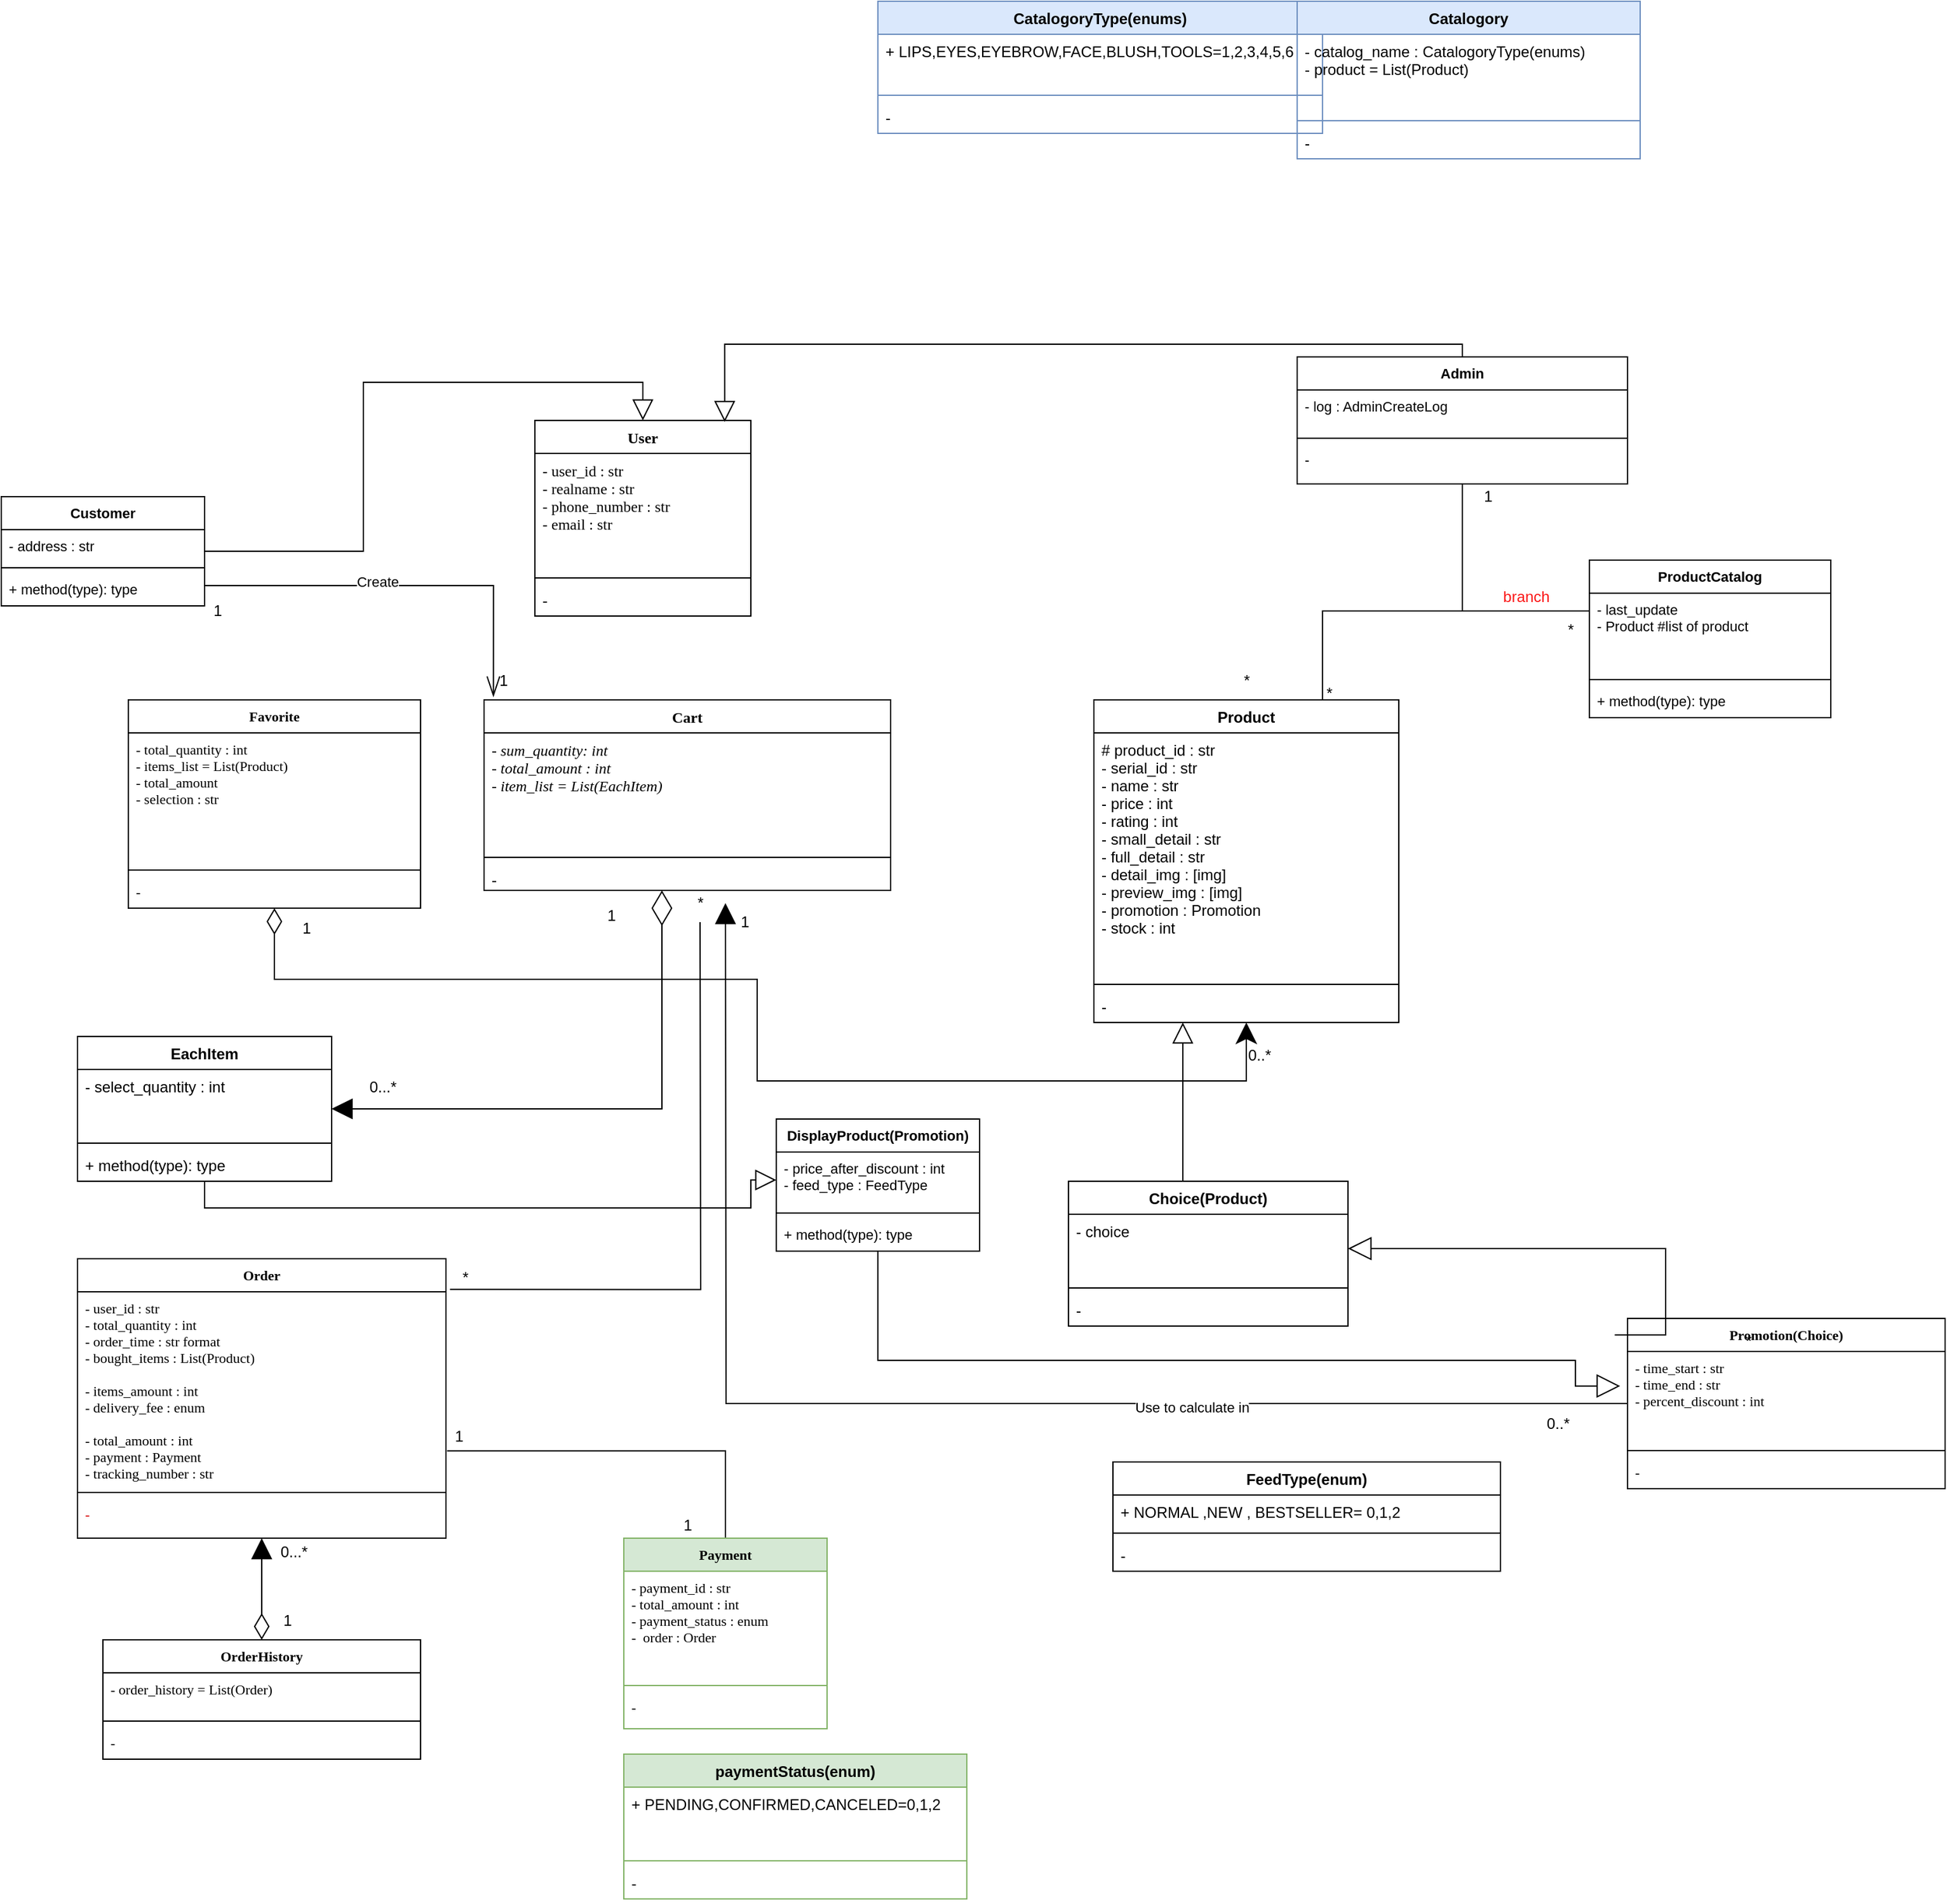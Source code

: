 <mxfile version="21.0.6" type="device"><diagram name="Page-1" id="n5ZgurH_n4MH8ZhJvJ57"><mxGraphModel dx="2734" dy="1802" grid="1" gridSize="10" guides="1" tooltips="1" connect="1" arrows="1" fold="1" page="1" pageScale="1" pageWidth="827" pageHeight="1169" math="0" shadow="0"><root><mxCell id="0"/><mxCell id="1" parent="0"/><mxCell id="ofqBQctVMWvRDnhKdOPK-77" style="edgeStyle=orthogonalEdgeStyle;rounded=0;sketch=0;jumpSize=7;orthogonalLoop=1;jettySize=auto;html=1;strokeWidth=1;fontSize=11;startArrow=diamondThin;startFill=0;endArrow=classic;endFill=1;startSize=18;endSize=14;" parent="1" source="nESSDT5k0V7fyRcUZwcq-10" target="9LvrDFJ3hs18pUXBCNCo-1" edge="1"><mxGeometry relative="1" as="geometry"><Array as="points"><mxPoint x="-625" y="220"/><mxPoint x="-245" y="220"/><mxPoint x="-245" y="300"/><mxPoint x="140" y="300"/></Array></mxGeometry></mxCell><mxCell id="ofqBQctVMWvRDnhKdOPK-79" style="edgeStyle=orthogonalEdgeStyle;rounded=0;sketch=0;jumpSize=7;orthogonalLoop=1;jettySize=auto;html=1;strokeWidth=1;fontSize=11;startArrow=none;startFill=0;endArrow=block;endFill=0;startSize=18;endSize=14;" parent="1" source="WOBlNUxYIEWbzVN5HYyU-12" target="9LvrDFJ3hs18pUXBCNCo-1" edge="1"><mxGeometry relative="1" as="geometry"><Array as="points"><mxPoint x="90" y="370"/><mxPoint x="90" y="370"/></Array></mxGeometry></mxCell><mxCell id="9LvrDFJ3hs18pUXBCNCo-1" value="Product" style="swimlane;fontStyle=1;align=center;verticalAlign=top;childLayout=stackLayout;horizontal=1;startSize=26;horizontalStack=0;resizeParent=1;resizeParentMax=0;resizeLast=0;collapsible=1;marginBottom=0;" parent="1" vertex="1"><mxGeometry x="20" width="240" height="254" as="geometry"><mxRectangle x="120" y="60" width="50" height="40" as="alternateBounds"/></mxGeometry></mxCell><mxCell id="9LvrDFJ3hs18pUXBCNCo-2" value="# product_id : str&#10;- serial_id : str &#10;- name : str&#10;- price : int&#10;- rating : int&#10;- small_detail : str&#10;- full_detail : str&#10;- detail_img : [img]&#10;- preview_img : [img]&#10;- promotion : Promotion&#10;- stock : int" style="text;strokeColor=none;fillColor=none;align=left;verticalAlign=top;spacingLeft=4;spacingRight=4;overflow=hidden;rotatable=0;points=[[0,0.5],[1,0.5]];portConstraint=eastwest;" parent="9LvrDFJ3hs18pUXBCNCo-1" vertex="1"><mxGeometry y="26" width="240" height="194" as="geometry"/></mxCell><mxCell id="9LvrDFJ3hs18pUXBCNCo-3" value="" style="line;strokeWidth=1;fillColor=none;align=left;verticalAlign=middle;spacingTop=-1;spacingLeft=3;spacingRight=3;rotatable=0;labelPosition=right;points=[];portConstraint=eastwest;strokeColor=inherit;" parent="9LvrDFJ3hs18pUXBCNCo-1" vertex="1"><mxGeometry y="220" width="240" height="8" as="geometry"/></mxCell><mxCell id="9LvrDFJ3hs18pUXBCNCo-4" value="-" style="text;strokeColor=none;fillColor=none;align=left;verticalAlign=top;spacingLeft=4;spacingRight=4;overflow=hidden;rotatable=0;points=[[0,0.5],[1,0.5]];portConstraint=eastwest;" parent="9LvrDFJ3hs18pUXBCNCo-1" vertex="1"><mxGeometry y="228" width="240" height="26" as="geometry"/></mxCell><mxCell id="9LvrDFJ3hs18pUXBCNCo-8" value="User" style="swimlane;fontStyle=1;align=center;verticalAlign=top;childLayout=stackLayout;horizontal=1;startSize=26;horizontalStack=0;resizeParent=1;resizeParentMax=0;resizeLast=0;collapsible=1;marginBottom=0;fontFamily=Verdana;" parent="1" vertex="1"><mxGeometry x="-420" y="-220" width="170" height="154" as="geometry"/></mxCell><mxCell id="9LvrDFJ3hs18pUXBCNCo-9" value="- user_id : str&#10;- realname : str&#10;- phone_number : str&#10;- email : str" style="text;strokeColor=none;fillColor=none;align=left;verticalAlign=top;spacingLeft=4;spacingRight=4;overflow=hidden;rotatable=0;points=[[0,0.5],[1,0.5]];portConstraint=eastwest;fontFamily=Verdana;" parent="9LvrDFJ3hs18pUXBCNCo-8" vertex="1"><mxGeometry y="26" width="170" height="94" as="geometry"/></mxCell><mxCell id="9LvrDFJ3hs18pUXBCNCo-10" value="" style="line;strokeWidth=1;fillColor=none;align=left;verticalAlign=middle;spacingTop=-1;spacingLeft=3;spacingRight=3;rotatable=0;labelPosition=right;points=[];portConstraint=eastwest;strokeColor=inherit;fontFamily=Verdana;" parent="9LvrDFJ3hs18pUXBCNCo-8" vertex="1"><mxGeometry y="120" width="170" height="8" as="geometry"/></mxCell><mxCell id="9LvrDFJ3hs18pUXBCNCo-11" value="-" style="text;strokeColor=none;fillColor=none;align=left;verticalAlign=top;spacingLeft=4;spacingRight=4;overflow=hidden;rotatable=0;points=[[0,0.5],[1,0.5]];portConstraint=eastwest;fontFamily=Verdana;" parent="9LvrDFJ3hs18pUXBCNCo-8" vertex="1"><mxGeometry y="128" width="170" height="26" as="geometry"/></mxCell><mxCell id="9LvrDFJ3hs18pUXBCNCo-12" style="edgeStyle=orthogonalEdgeStyle;rounded=0;orthogonalLoop=1;jettySize=auto;html=1;exitX=1;exitY=0.5;exitDx=0;exitDy=0;fontFamily=Verdana;" parent="9LvrDFJ3hs18pUXBCNCo-8" source="9LvrDFJ3hs18pUXBCNCo-9" target="9LvrDFJ3hs18pUXBCNCo-9" edge="1"><mxGeometry relative="1" as="geometry"/></mxCell><mxCell id="ofqBQctVMWvRDnhKdOPK-25" style="edgeStyle=orthogonalEdgeStyle;rounded=0;sketch=0;orthogonalLoop=1;jettySize=auto;html=1;strokeWidth=1;startArrow=diamondThin;startFill=0;endArrow=block;endFill=1;endSize=14;jumpSize=7;startSize=25;" parent="1" source="9LvrDFJ3hs18pUXBCNCo-17" target="ofqBQctVMWvRDnhKdOPK-4" edge="1"><mxGeometry relative="1" as="geometry"><Array as="points"><mxPoint x="-320" y="180"/><mxPoint x="-320" y="180"/></Array></mxGeometry></mxCell><mxCell id="ofqBQctVMWvRDnhKdOPK-80" style="edgeStyle=orthogonalEdgeStyle;rounded=0;sketch=0;jumpSize=7;orthogonalLoop=1;jettySize=auto;html=1;entryX=1.011;entryY=-0.012;entryDx=0;entryDy=0;entryPerimeter=0;strokeWidth=1;fontSize=11;startArrow=none;startFill=0;endArrow=none;endFill=0;startSize=18;endSize=14;" parent="1" target="9LvrDFJ3hs18pUXBCNCo-24" edge="1"><mxGeometry relative="1" as="geometry"><mxPoint x="-289.973" y="175" as="sourcePoint"/></mxGeometry></mxCell><mxCell id="9LvrDFJ3hs18pUXBCNCo-17" value="Cart" style="swimlane;fontStyle=1;align=center;verticalAlign=top;childLayout=stackLayout;horizontal=1;startSize=26;horizontalStack=0;resizeParent=1;resizeParentMax=0;resizeLast=0;collapsible=1;marginBottom=0;fontFamily=Verdana;" parent="1" vertex="1"><mxGeometry x="-460" width="320" height="150" as="geometry"/></mxCell><mxCell id="9LvrDFJ3hs18pUXBCNCo-18" value="- sum_quantity: int&#10;- total_amount : int&#10;- item_list = List(EachItem)" style="text;align=left;verticalAlign=top;spacingLeft=4;spacingRight=4;overflow=hidden;rotatable=0;points=[[0,0.5],[1,0.5]];portConstraint=eastwest;fontFamily=Verdana;fontStyle=2" parent="9LvrDFJ3hs18pUXBCNCo-17" vertex="1"><mxGeometry y="26" width="320" height="94" as="geometry"/></mxCell><mxCell id="9LvrDFJ3hs18pUXBCNCo-19" value="" style="line;strokeWidth=1;fillColor=none;align=left;verticalAlign=middle;spacingTop=-1;spacingLeft=3;spacingRight=3;rotatable=0;labelPosition=right;points=[];portConstraint=eastwest;strokeColor=inherit;fontFamily=Verdana;" parent="9LvrDFJ3hs18pUXBCNCo-17" vertex="1"><mxGeometry y="120" width="320" height="8" as="geometry"/></mxCell><mxCell id="9LvrDFJ3hs18pUXBCNCo-20" value="-" style="text;strokeColor=none;fillColor=none;align=left;verticalAlign=top;spacingLeft=4;spacingRight=4;overflow=hidden;rotatable=0;points=[[0,0.5],[1,0.5]];portConstraint=eastwest;fontFamily=Verdana;" parent="9LvrDFJ3hs18pUXBCNCo-17" vertex="1"><mxGeometry y="128" width="320" height="22" as="geometry"/></mxCell><mxCell id="9LvrDFJ3hs18pUXBCNCo-23" value="Order" style="swimlane;fontStyle=1;align=center;verticalAlign=top;childLayout=stackLayout;horizontal=1;startSize=26;horizontalStack=0;resizeParent=1;resizeParentMax=0;resizeLast=0;collapsible=1;marginBottom=0;fontFamily=Verdana;fontSize=11;fontColor=#000000;" parent="1" vertex="1"><mxGeometry x="-780" y="440" width="290" height="220" as="geometry"/></mxCell><mxCell id="9LvrDFJ3hs18pUXBCNCo-24" value="- user_id : str&#10;- total_quantity : int&#10;- order_time : str format&#10;- bought_items : List(Product)&#10;&#10;- items_amount : int&#10;- delivery_fee : enum&#10;&#10;- total_amount : int &#10;- payment : Payment&#10;- tracking_number : str&#10;" style="text;align=left;verticalAlign=top;spacingLeft=4;spacingRight=4;overflow=hidden;rotatable=0;points=[[0,0.5],[1,0.5]];portConstraint=eastwest;fontSize=11;fontFamily=Verdana;" parent="9LvrDFJ3hs18pUXBCNCo-23" vertex="1"><mxGeometry y="26" width="290" height="154" as="geometry"/></mxCell><mxCell id="9LvrDFJ3hs18pUXBCNCo-25" value="" style="line;strokeWidth=1;fillColor=none;align=left;verticalAlign=middle;spacingTop=-1;spacingLeft=3;spacingRight=3;rotatable=0;labelPosition=right;points=[];portConstraint=eastwest;strokeColor=inherit;fontFamily=Verdana;fontSize=11;fontColor=#d60000;" parent="9LvrDFJ3hs18pUXBCNCo-23" vertex="1"><mxGeometry y="180" width="290" height="8" as="geometry"/></mxCell><mxCell id="9LvrDFJ3hs18pUXBCNCo-26" value="-" style="text;strokeColor=none;fillColor=none;align=left;verticalAlign=top;spacingLeft=4;spacingRight=4;overflow=hidden;rotatable=0;points=[[0,0.5],[1,0.5]];portConstraint=eastwest;fontSize=11;fontFamily=Verdana;fontColor=#d60000;" parent="9LvrDFJ3hs18pUXBCNCo-23" vertex="1"><mxGeometry y="188" width="290" height="32" as="geometry"/></mxCell><mxCell id="ofqBQctVMWvRDnhKdOPK-57" style="edgeStyle=orthogonalEdgeStyle;rounded=0;sketch=0;jumpSize=7;orthogonalLoop=1;jettySize=auto;html=1;entryX=1.003;entryY=0.813;entryDx=0;entryDy=0;entryPerimeter=0;strokeWidth=1;fontSize=11;startArrow=none;startFill=0;endArrow=none;endFill=0;startSize=18;endSize=14;" parent="1" source="9LvrDFJ3hs18pUXBCNCo-31" target="9LvrDFJ3hs18pUXBCNCo-24" edge="1"><mxGeometry relative="1" as="geometry"/></mxCell><mxCell id="9LvrDFJ3hs18pUXBCNCo-31" value="Payment" style="swimlane;fontStyle=1;align=center;verticalAlign=top;childLayout=stackLayout;horizontal=1;startSize=26;horizontalStack=0;resizeParent=1;resizeParentMax=0;resizeLast=0;collapsible=1;marginBottom=0;fontFamily=Verdana;fontSize=11;fillColor=#d5e8d4;strokeColor=#82b366;" parent="1" vertex="1"><mxGeometry x="-350" y="660" width="160" height="150" as="geometry"/></mxCell><mxCell id="9LvrDFJ3hs18pUXBCNCo-32" value="- payment_id : str&#10;- total_amount : int&#10;- payment_status : enum&#10;-  order : Order" style="text;strokeColor=none;fillColor=none;align=left;verticalAlign=top;spacingLeft=4;spacingRight=4;overflow=hidden;rotatable=0;points=[[0,0.5],[1,0.5]];portConstraint=eastwest;fontSize=11;fontFamily=Verdana;fontColor=#000000;" parent="9LvrDFJ3hs18pUXBCNCo-31" vertex="1"><mxGeometry y="26" width="160" height="86" as="geometry"/></mxCell><mxCell id="9LvrDFJ3hs18pUXBCNCo-33" value="" style="line;strokeWidth=1;fillColor=none;align=left;verticalAlign=middle;spacingTop=-1;spacingLeft=3;spacingRight=3;rotatable=0;labelPosition=right;points=[];portConstraint=eastwest;strokeColor=inherit;fontFamily=Verdana;fontSize=11;fontColor=#000000;" parent="9LvrDFJ3hs18pUXBCNCo-31" vertex="1"><mxGeometry y="112" width="160" height="8" as="geometry"/></mxCell><mxCell id="9LvrDFJ3hs18pUXBCNCo-34" value="-" style="text;strokeColor=none;fillColor=none;align=left;verticalAlign=top;spacingLeft=4;spacingRight=4;overflow=hidden;rotatable=0;points=[[0,0.5],[1,0.5]];portConstraint=eastwest;fontSize=11;fontFamily=Verdana;fontColor=#000000;" parent="9LvrDFJ3hs18pUXBCNCo-31" vertex="1"><mxGeometry y="120" width="160" height="30" as="geometry"/></mxCell><mxCell id="ofqBQctVMWvRDnhKdOPK-88" style="edgeStyle=orthogonalEdgeStyle;rounded=0;sketch=0;jumpSize=7;orthogonalLoop=1;jettySize=auto;html=1;strokeWidth=1;fontSize=11;startArrow=none;startFill=0;endArrow=block;endFill=1;startSize=18;endSize=14;" parent="1" source="nESSDT5k0V7fyRcUZwcq-2" edge="1"><mxGeometry relative="1" as="geometry"><mxPoint x="-270" y="160" as="targetPoint"/></mxGeometry></mxCell><mxCell id="9J4WdqsVUXGeExWybo8l-15" value="Use to calculate in" style="edgeLabel;html=1;align=center;verticalAlign=middle;resizable=0;points=[];" parent="ofqBQctVMWvRDnhKdOPK-88" connectable="0" vertex="1"><mxGeometry x="-0.378" y="3" relative="1" as="geometry"><mxPoint as="offset"/></mxGeometry></mxCell><mxCell id="nESSDT5k0V7fyRcUZwcq-2" value="Promotion(Choice)" style="swimlane;fontStyle=1;align=center;verticalAlign=top;childLayout=stackLayout;horizontal=1;startSize=26;horizontalStack=0;resizeParent=1;resizeParentMax=0;resizeLast=0;collapsible=1;marginBottom=0;fontFamily=Verdana;fontSize=11;fontColor=#000000;" parent="1" vertex="1"><mxGeometry x="440" y="487" width="250" height="134" as="geometry"/></mxCell><mxCell id="nESSDT5k0V7fyRcUZwcq-3" value="- time_start : str&#10;- time_end : str&#10;- percent_discount : int" style="text;strokeColor=none;fillColor=none;align=left;verticalAlign=top;spacingLeft=4;spacingRight=4;overflow=hidden;rotatable=0;points=[[0,0.5],[1,0.5]];portConstraint=eastwest;fontSize=11;fontFamily=Verdana;fontColor=#000000;" parent="nESSDT5k0V7fyRcUZwcq-2" vertex="1"><mxGeometry y="26" width="250" height="74" as="geometry"/></mxCell><mxCell id="nESSDT5k0V7fyRcUZwcq-4" value="" style="line;strokeWidth=1;fillColor=none;align=left;verticalAlign=middle;spacingTop=-1;spacingLeft=3;spacingRight=3;rotatable=0;labelPosition=right;points=[];portConstraint=eastwest;strokeColor=inherit;fontFamily=Verdana;fontSize=11;fontColor=#000000;" parent="nESSDT5k0V7fyRcUZwcq-2" vertex="1"><mxGeometry y="100" width="250" height="8" as="geometry"/></mxCell><mxCell id="nESSDT5k0V7fyRcUZwcq-5" value="-" style="text;strokeColor=none;fillColor=none;align=left;verticalAlign=top;spacingLeft=4;spacingRight=4;overflow=hidden;rotatable=0;points=[[0,0.5],[1,0.5]];portConstraint=eastwest;fontSize=11;fontFamily=Verdana;fontColor=#000000;" parent="nESSDT5k0V7fyRcUZwcq-2" vertex="1"><mxGeometry y="108" width="250" height="26" as="geometry"/></mxCell><mxCell id="ofqBQctVMWvRDnhKdOPK-44" style="edgeStyle=orthogonalEdgeStyle;rounded=0;sketch=0;jumpSize=7;orthogonalLoop=1;jettySize=auto;html=1;strokeWidth=1;fontSize=11;startArrow=diamondThin;startFill=0;endArrow=block;endFill=1;startSize=18;endSize=14;" parent="1" source="nESSDT5k0V7fyRcUZwcq-6" target="9LvrDFJ3hs18pUXBCNCo-23" edge="1"><mxGeometry relative="1" as="geometry"/></mxCell><mxCell id="nESSDT5k0V7fyRcUZwcq-6" value="OrderHistory" style="swimlane;fontStyle=1;align=center;verticalAlign=top;childLayout=stackLayout;horizontal=1;startSize=26;horizontalStack=0;resizeParent=1;resizeParentMax=0;resizeLast=0;collapsible=1;marginBottom=0;fontFamily=Verdana;fontSize=11;fontColor=#000000;" parent="1" vertex="1"><mxGeometry x="-760" y="740" width="250" height="94" as="geometry"/></mxCell><mxCell id="nESSDT5k0V7fyRcUZwcq-7" value="- order_history = List(Order)" style="text;strokeColor=none;fillColor=none;align=left;verticalAlign=top;spacingLeft=4;spacingRight=4;overflow=hidden;rotatable=0;points=[[0,0.5],[1,0.5]];portConstraint=eastwest;fontSize=11;fontFamily=Verdana;fontColor=#000000;" parent="nESSDT5k0V7fyRcUZwcq-6" vertex="1"><mxGeometry y="26" width="250" height="34" as="geometry"/></mxCell><mxCell id="nESSDT5k0V7fyRcUZwcq-8" value="" style="line;strokeWidth=1;fillColor=none;align=left;verticalAlign=middle;spacingTop=-1;spacingLeft=3;spacingRight=3;rotatable=0;labelPosition=right;points=[];portConstraint=eastwest;strokeColor=inherit;fontFamily=Verdana;fontSize=11;fontColor=#000000;" parent="nESSDT5k0V7fyRcUZwcq-6" vertex="1"><mxGeometry y="60" width="250" height="8" as="geometry"/></mxCell><mxCell id="nESSDT5k0V7fyRcUZwcq-9" value="-" style="text;strokeColor=none;fillColor=none;align=left;verticalAlign=top;spacingLeft=4;spacingRight=4;overflow=hidden;rotatable=0;points=[[0,0.5],[1,0.5]];portConstraint=eastwest;fontSize=11;fontFamily=Verdana;fontColor=#000000;" parent="nESSDT5k0V7fyRcUZwcq-6" vertex="1"><mxGeometry y="68" width="250" height="26" as="geometry"/></mxCell><mxCell id="nESSDT5k0V7fyRcUZwcq-10" value="Favorite" style="swimlane;fontStyle=1;align=center;verticalAlign=top;childLayout=stackLayout;horizontal=1;startSize=26;horizontalStack=0;resizeParent=1;resizeParentMax=0;resizeLast=0;collapsible=1;marginBottom=0;fontFamily=Verdana;fontSize=11;fontColor=#000000;" parent="1" vertex="1"><mxGeometry x="-740" width="230" height="164" as="geometry"/></mxCell><mxCell id="nESSDT5k0V7fyRcUZwcq-11" value="- total_quantity : int&#10;- items_list = List(Product)&#10;- total_amount&#10;- selection : str" style="text;align=left;verticalAlign=top;spacingLeft=4;spacingRight=4;overflow=hidden;rotatable=0;points=[[0,0.5],[1,0.5]];portConstraint=eastwest;fontSize=11;fontFamily=Verdana;" parent="nESSDT5k0V7fyRcUZwcq-10" vertex="1"><mxGeometry y="26" width="230" height="104" as="geometry"/></mxCell><mxCell id="nESSDT5k0V7fyRcUZwcq-12" value="" style="line;strokeWidth=1;fillColor=none;align=left;verticalAlign=middle;spacingTop=-1;spacingLeft=3;spacingRight=3;rotatable=0;labelPosition=right;points=[];portConstraint=eastwest;strokeColor=inherit;fontFamily=Verdana;fontSize=11;fontColor=#000000;" parent="nESSDT5k0V7fyRcUZwcq-10" vertex="1"><mxGeometry y="130" width="230" height="8" as="geometry"/></mxCell><mxCell id="nESSDT5k0V7fyRcUZwcq-13" value="-" style="text;strokeColor=none;fillColor=none;align=left;verticalAlign=top;spacingLeft=4;spacingRight=4;overflow=hidden;rotatable=0;points=[[0,0.5],[1,0.5]];portConstraint=eastwest;fontSize=11;fontFamily=Verdana;fontColor=#000000;" parent="nESSDT5k0V7fyRcUZwcq-10" vertex="1"><mxGeometry y="138" width="230" height="26" as="geometry"/></mxCell><mxCell id="WOBlNUxYIEWbzVN5HYyU-5" value="CatalogoryType(enums)" style="swimlane;fontStyle=1;align=center;verticalAlign=top;childLayout=stackLayout;horizontal=1;startSize=26;horizontalStack=0;resizeParent=1;resizeParentMax=0;resizeLast=0;collapsible=1;marginBottom=0;fillColor=#dae8fc;strokeColor=#6c8ebf;" parent="1" vertex="1"><mxGeometry x="-150" y="-550" width="350" height="104" as="geometry"/></mxCell><mxCell id="WOBlNUxYIEWbzVN5HYyU-6" value="+ LIPS,EYES,EYEBROW,FACE,BLUSH,TOOLS=1,2,3,4,5,6" style="text;strokeColor=none;fillColor=none;align=left;verticalAlign=top;spacingLeft=4;spacingRight=4;overflow=hidden;rotatable=0;points=[[0,0.5],[1,0.5]];portConstraint=eastwest;" parent="WOBlNUxYIEWbzVN5HYyU-5" vertex="1"><mxGeometry y="26" width="350" height="44" as="geometry"/></mxCell><mxCell id="WOBlNUxYIEWbzVN5HYyU-7" value="" style="line;strokeWidth=1;fillColor=none;align=left;verticalAlign=middle;spacingTop=-1;spacingLeft=3;spacingRight=3;rotatable=0;labelPosition=right;points=[];portConstraint=eastwest;strokeColor=inherit;" parent="WOBlNUxYIEWbzVN5HYyU-5" vertex="1"><mxGeometry y="70" width="350" height="8" as="geometry"/></mxCell><mxCell id="WOBlNUxYIEWbzVN5HYyU-8" value="-" style="text;strokeColor=none;fillColor=none;align=left;verticalAlign=top;spacingLeft=4;spacingRight=4;overflow=hidden;rotatable=0;points=[[0,0.5],[1,0.5]];portConstraint=eastwest;" parent="WOBlNUxYIEWbzVN5HYyU-5" vertex="1"><mxGeometry y="78" width="350" height="26" as="geometry"/></mxCell><mxCell id="WOBlNUxYIEWbzVN5HYyU-12" value="Choice(Product)" style="swimlane;fontStyle=1;align=center;verticalAlign=top;childLayout=stackLayout;horizontal=1;startSize=26;horizontalStack=0;resizeParent=1;resizeParentMax=0;resizeLast=0;collapsible=1;marginBottom=0;" parent="1" vertex="1"><mxGeometry y="379" width="220" height="114" as="geometry"/></mxCell><mxCell id="WOBlNUxYIEWbzVN5HYyU-13" value="- choice" style="text;align=left;verticalAlign=top;spacingLeft=4;spacingRight=4;overflow=hidden;rotatable=0;points=[[0,0.5],[1,0.5]];portConstraint=eastwest;" parent="WOBlNUxYIEWbzVN5HYyU-12" vertex="1"><mxGeometry y="26" width="220" height="54" as="geometry"/></mxCell><mxCell id="WOBlNUxYIEWbzVN5HYyU-14" value="" style="line;strokeWidth=1;fillColor=none;align=left;verticalAlign=middle;spacingTop=-1;spacingLeft=3;spacingRight=3;rotatable=0;labelPosition=right;points=[];portConstraint=eastwest;strokeColor=inherit;" parent="WOBlNUxYIEWbzVN5HYyU-12" vertex="1"><mxGeometry y="80" width="220" height="8" as="geometry"/></mxCell><mxCell id="WOBlNUxYIEWbzVN5HYyU-15" value="-" style="text;strokeColor=none;fillColor=none;align=left;verticalAlign=top;spacingLeft=4;spacingRight=4;overflow=hidden;rotatable=0;points=[[0,0.5],[1,0.5]];portConstraint=eastwest;" parent="WOBlNUxYIEWbzVN5HYyU-12" vertex="1"><mxGeometry y="88" width="220" height="26" as="geometry"/></mxCell><mxCell id="WOBlNUxYIEWbzVN5HYyU-21" value="paymentStatus(enum)" style="swimlane;fontStyle=1;align=center;verticalAlign=top;childLayout=stackLayout;horizontal=1;startSize=26;horizontalStack=0;resizeParent=1;resizeParentMax=0;resizeLast=0;collapsible=1;marginBottom=0;fillColor=#d5e8d4;strokeColor=#82b366;" parent="1" vertex="1"><mxGeometry x="-350" y="830" width="270" height="114" as="geometry"/></mxCell><mxCell id="WOBlNUxYIEWbzVN5HYyU-22" value="+ PENDING,CONFIRMED,CANCELED=0,1,2" style="text;strokeColor=none;fillColor=none;align=left;verticalAlign=top;spacingLeft=4;spacingRight=4;overflow=hidden;rotatable=0;points=[[0,0.5],[1,0.5]];portConstraint=eastwest;" parent="WOBlNUxYIEWbzVN5HYyU-21" vertex="1"><mxGeometry y="26" width="270" height="54" as="geometry"/></mxCell><mxCell id="WOBlNUxYIEWbzVN5HYyU-23" value="" style="line;strokeWidth=1;fillColor=none;align=left;verticalAlign=middle;spacingTop=-1;spacingLeft=3;spacingRight=3;rotatable=0;labelPosition=right;points=[];portConstraint=eastwest;strokeColor=inherit;" parent="WOBlNUxYIEWbzVN5HYyU-21" vertex="1"><mxGeometry y="80" width="270" height="8" as="geometry"/></mxCell><mxCell id="WOBlNUxYIEWbzVN5HYyU-24" value="-" style="text;strokeColor=none;fillColor=none;align=left;verticalAlign=top;spacingLeft=4;spacingRight=4;overflow=hidden;rotatable=0;points=[[0,0.5],[1,0.5]];portConstraint=eastwest;" parent="WOBlNUxYIEWbzVN5HYyU-21" vertex="1"><mxGeometry y="88" width="270" height="26" as="geometry"/></mxCell><mxCell id="WOBlNUxYIEWbzVN5HYyU-54" value="Catalogory" style="swimlane;fontStyle=1;align=center;verticalAlign=top;childLayout=stackLayout;horizontal=1;startSize=26;horizontalStack=0;resizeParent=1;resizeParentMax=0;resizeLast=0;collapsible=1;marginBottom=0;fillColor=#dae8fc;strokeColor=#6c8ebf;" parent="1" vertex="1"><mxGeometry x="180" y="-550" width="270" height="124" as="geometry"/></mxCell><mxCell id="WOBlNUxYIEWbzVN5HYyU-55" value="- catalog_name : CatalogoryType(enums)&#10;- product = List(Product)" style="text;align=left;verticalAlign=top;spacingLeft=4;spacingRight=4;overflow=hidden;rotatable=0;points=[[0,0.5],[1,0.5]];portConstraint=eastwest;" parent="WOBlNUxYIEWbzVN5HYyU-54" vertex="1"><mxGeometry y="26" width="270" height="64" as="geometry"/></mxCell><mxCell id="WOBlNUxYIEWbzVN5HYyU-56" value="" style="line;strokeWidth=1;fillColor=none;align=left;verticalAlign=middle;spacingTop=-1;spacingLeft=3;spacingRight=3;rotatable=0;labelPosition=right;points=[];portConstraint=eastwest;strokeColor=inherit;" parent="WOBlNUxYIEWbzVN5HYyU-54" vertex="1"><mxGeometry y="90" width="270" height="8" as="geometry"/></mxCell><mxCell id="WOBlNUxYIEWbzVN5HYyU-57" value="-" style="text;strokeColor=none;fillColor=none;align=left;verticalAlign=top;spacingLeft=4;spacingRight=4;overflow=hidden;rotatable=0;points=[[0,0.5],[1,0.5]];portConstraint=eastwest;" parent="WOBlNUxYIEWbzVN5HYyU-54" vertex="1"><mxGeometry y="98" width="270" height="26" as="geometry"/></mxCell><mxCell id="WOBlNUxYIEWbzVN5HYyU-58" value="FeedType(enum)" style="swimlane;fontStyle=1;align=center;verticalAlign=top;childLayout=stackLayout;horizontal=1;startSize=26;horizontalStack=0;resizeParent=1;resizeParentMax=0;resizeLast=0;collapsible=1;marginBottom=0;" parent="1" vertex="1"><mxGeometry x="35" y="600" width="305" height="86" as="geometry"/></mxCell><mxCell id="WOBlNUxYIEWbzVN5HYyU-59" value="+ NORMAL ,NEW , BESTSELLER= 0,1,2" style="text;strokeColor=none;fillColor=none;align=left;verticalAlign=top;spacingLeft=4;spacingRight=4;overflow=hidden;rotatable=0;points=[[0,0.5],[1,0.5]];portConstraint=eastwest;" parent="WOBlNUxYIEWbzVN5HYyU-58" vertex="1"><mxGeometry y="26" width="305" height="26" as="geometry"/></mxCell><mxCell id="WOBlNUxYIEWbzVN5HYyU-60" value="" style="line;strokeWidth=1;fillColor=none;align=left;verticalAlign=middle;spacingTop=-1;spacingLeft=3;spacingRight=3;rotatable=0;labelPosition=right;points=[];portConstraint=eastwest;strokeColor=inherit;" parent="WOBlNUxYIEWbzVN5HYyU-58" vertex="1"><mxGeometry y="52" width="305" height="8" as="geometry"/></mxCell><mxCell id="WOBlNUxYIEWbzVN5HYyU-61" value="-" style="text;strokeColor=none;fillColor=none;align=left;verticalAlign=top;spacingLeft=4;spacingRight=4;overflow=hidden;rotatable=0;points=[[0,0.5],[1,0.5]];portConstraint=eastwest;" parent="WOBlNUxYIEWbzVN5HYyU-58" vertex="1"><mxGeometry y="60" width="305" height="26" as="geometry"/></mxCell><mxCell id="53EjJR8nCk859_YAKVOQ-8" style="edgeStyle=orthogonalEdgeStyle;rounded=0;orthogonalLoop=1;jettySize=auto;html=1;entryX=0;entryY=0.5;entryDx=0;entryDy=0;endArrow=block;endFill=0;startSize=12;endSize=14;" edge="1" parent="1" source="ofqBQctVMWvRDnhKdOPK-4" target="ofqBQctVMWvRDnhKdOPK-82"><mxGeometry relative="1" as="geometry"><Array as="points"><mxPoint x="-680" y="400"/><mxPoint x="-250" y="400"/></Array></mxGeometry></mxCell><mxCell id="ofqBQctVMWvRDnhKdOPK-4" value="EachItem&#10;" style="swimlane;fontStyle=1;align=center;verticalAlign=top;childLayout=stackLayout;horizontal=1;startSize=26;horizontalStack=0;resizeParent=1;resizeParentMax=0;resizeLast=0;collapsible=1;marginBottom=0;" parent="1" vertex="1"><mxGeometry x="-780" y="265" width="200" height="114" as="geometry"/></mxCell><mxCell id="ofqBQctVMWvRDnhKdOPK-5" value="- select_quantity : int" style="text;strokeColor=none;fillColor=none;align=left;verticalAlign=top;spacingLeft=4;spacingRight=4;overflow=hidden;rotatable=0;points=[[0,0.5],[1,0.5]];portConstraint=eastwest;" parent="ofqBQctVMWvRDnhKdOPK-4" vertex="1"><mxGeometry y="26" width="200" height="54" as="geometry"/></mxCell><mxCell id="ofqBQctVMWvRDnhKdOPK-6" value="" style="line;strokeWidth=1;fillColor=none;align=left;verticalAlign=middle;spacingTop=-1;spacingLeft=3;spacingRight=3;rotatable=0;labelPosition=right;points=[];portConstraint=eastwest;strokeColor=inherit;" parent="ofqBQctVMWvRDnhKdOPK-4" vertex="1"><mxGeometry y="80" width="200" height="8" as="geometry"/></mxCell><mxCell id="ofqBQctVMWvRDnhKdOPK-7" value="+ method(type): type" style="text;strokeColor=none;fillColor=none;align=left;verticalAlign=top;spacingLeft=4;spacingRight=4;overflow=hidden;rotatable=0;points=[[0,0.5],[1,0.5]];portConstraint=eastwest;" parent="ofqBQctVMWvRDnhKdOPK-4" vertex="1"><mxGeometry y="88" width="200" height="26" as="geometry"/></mxCell><mxCell id="ofqBQctVMWvRDnhKdOPK-13" value="*" style="text;html=1;align=center;verticalAlign=middle;resizable=0;points=[];autosize=1;strokeColor=none;fillColor=none;" parent="1" vertex="1"><mxGeometry x="125" y="-30" width="30" height="30" as="geometry"/></mxCell><mxCell id="ofqBQctVMWvRDnhKdOPK-66" style="edgeStyle=orthogonalEdgeStyle;rounded=0;sketch=0;jumpSize=7;orthogonalLoop=1;jettySize=auto;html=1;strokeWidth=1;fontSize=11;startArrow=none;startFill=0;endArrow=block;endFill=0;startSize=18;endSize=14;entryX=0.879;entryY=0.008;entryDx=0;entryDy=0;entryPerimeter=0;" parent="1" source="ofqBQctVMWvRDnhKdOPK-30" target="9LvrDFJ3hs18pUXBCNCo-8" edge="1"><mxGeometry relative="1" as="geometry"><Array as="points"><mxPoint x="310" y="-280"/><mxPoint x="-271" y="-280"/></Array></mxGeometry></mxCell><mxCell id="ofqBQctVMWvRDnhKdOPK-67" style="edgeStyle=orthogonalEdgeStyle;rounded=0;sketch=0;jumpSize=7;orthogonalLoop=1;jettySize=auto;html=1;entryX=0.75;entryY=0;entryDx=0;entryDy=0;strokeWidth=1;fontSize=11;startArrow=none;startFill=0;endArrow=none;endFill=0;startSize=18;endSize=14;" parent="1" source="ofqBQctVMWvRDnhKdOPK-30" target="9LvrDFJ3hs18pUXBCNCo-1" edge="1"><mxGeometry relative="1" as="geometry"><Array as="points"><mxPoint x="310" y="-70"/><mxPoint x="200" y="-70"/></Array></mxGeometry></mxCell><mxCell id="ofqBQctVMWvRDnhKdOPK-30" value="Admin&#10;" style="swimlane;fontStyle=1;align=center;verticalAlign=top;childLayout=stackLayout;horizontal=1;startSize=26;horizontalStack=0;resizeParent=1;resizeParentMax=0;resizeLast=0;collapsible=1;marginBottom=0;fontSize=11;" parent="1" vertex="1"><mxGeometry x="180" y="-270" width="260" height="100" as="geometry"/></mxCell><mxCell id="ofqBQctVMWvRDnhKdOPK-31" value="- log : AdminCreateLog" style="text;strokeColor=none;fillColor=none;align=left;verticalAlign=top;spacingLeft=4;spacingRight=4;overflow=hidden;rotatable=0;points=[[0,0.5],[1,0.5]];portConstraint=eastwest;fontSize=11;" parent="ofqBQctVMWvRDnhKdOPK-30" vertex="1"><mxGeometry y="26" width="260" height="34" as="geometry"/></mxCell><mxCell id="ofqBQctVMWvRDnhKdOPK-32" value="" style="line;strokeWidth=1;fillColor=none;align=left;verticalAlign=middle;spacingTop=-1;spacingLeft=3;spacingRight=3;rotatable=0;labelPosition=right;points=[];portConstraint=eastwest;strokeColor=inherit;fontSize=34;" parent="ofqBQctVMWvRDnhKdOPK-30" vertex="1"><mxGeometry y="60" width="260" height="8" as="geometry"/></mxCell><mxCell id="ofqBQctVMWvRDnhKdOPK-33" value="-" style="text;strokeColor=none;fillColor=none;align=left;verticalAlign=top;spacingLeft=4;spacingRight=4;overflow=hidden;rotatable=0;points=[[0,0.5],[1,0.5]];portConstraint=eastwest;fontSize=11;" parent="ofqBQctVMWvRDnhKdOPK-30" vertex="1"><mxGeometry y="68" width="260" height="32" as="geometry"/></mxCell><mxCell id="ofqBQctVMWvRDnhKdOPK-65" style="edgeStyle=orthogonalEdgeStyle;rounded=0;sketch=0;jumpSize=7;orthogonalLoop=1;jettySize=auto;html=1;entryX=0.5;entryY=0;entryDx=0;entryDy=0;strokeWidth=1;fontSize=11;startArrow=none;startFill=0;endArrow=block;endFill=0;startSize=18;endSize=14;" parent="1" source="ofqBQctVMWvRDnhKdOPK-60" target="9LvrDFJ3hs18pUXBCNCo-8" edge="1"><mxGeometry relative="1" as="geometry"/></mxCell><mxCell id="9J4WdqsVUXGeExWybo8l-11" style="edgeStyle=orthogonalEdgeStyle;rounded=0;orthogonalLoop=1;jettySize=auto;html=1;entryX=0.023;entryY=-0.016;entryDx=0;entryDy=0;entryPerimeter=0;startArrow=none;startFill=0;endArrow=openThin;endFill=0;endSize=14;" parent="1" source="ofqBQctVMWvRDnhKdOPK-60" target="9LvrDFJ3hs18pUXBCNCo-17" edge="1"><mxGeometry relative="1" as="geometry"><Array as="points"><mxPoint x="-453" y="-90"/></Array></mxGeometry></mxCell><mxCell id="53EjJR8nCk859_YAKVOQ-1" value="Create" style="edgeLabel;html=1;align=center;verticalAlign=middle;resizable=0;points=[];" vertex="1" connectable="0" parent="9J4WdqsVUXGeExWybo8l-11"><mxGeometry x="-0.137" y="3" relative="1" as="geometry"><mxPoint as="offset"/></mxGeometry></mxCell><mxCell id="ofqBQctVMWvRDnhKdOPK-60" value="Customer&#10;" style="swimlane;fontStyle=1;align=center;verticalAlign=top;childLayout=stackLayout;horizontal=1;startSize=26;horizontalStack=0;resizeParent=1;resizeParentMax=0;resizeLast=0;collapsible=1;marginBottom=0;fontSize=11;" parent="1" vertex="1"><mxGeometry x="-840" y="-160" width="160" height="86" as="geometry"/></mxCell><mxCell id="ofqBQctVMWvRDnhKdOPK-61" value="- address : str" style="text;strokeColor=none;fillColor=none;align=left;verticalAlign=top;spacingLeft=4;spacingRight=4;overflow=hidden;rotatable=0;points=[[0,0.5],[1,0.5]];portConstraint=eastwest;fontSize=11;" parent="ofqBQctVMWvRDnhKdOPK-60" vertex="1"><mxGeometry y="26" width="160" height="26" as="geometry"/></mxCell><mxCell id="ofqBQctVMWvRDnhKdOPK-62" value="" style="line;strokeWidth=1;fillColor=none;align=left;verticalAlign=middle;spacingTop=-1;spacingLeft=3;spacingRight=3;rotatable=0;labelPosition=right;points=[];portConstraint=eastwest;strokeColor=inherit;fontSize=11;" parent="ofqBQctVMWvRDnhKdOPK-60" vertex="1"><mxGeometry y="52" width="160" height="8" as="geometry"/></mxCell><mxCell id="ofqBQctVMWvRDnhKdOPK-63" value="+ method(type): type" style="text;strokeColor=none;fillColor=none;align=left;verticalAlign=top;spacingLeft=4;spacingRight=4;overflow=hidden;rotatable=0;points=[[0,0.5],[1,0.5]];portConstraint=eastwest;fontSize=11;" parent="ofqBQctVMWvRDnhKdOPK-60" vertex="1"><mxGeometry y="60" width="160" height="26" as="geometry"/></mxCell><mxCell id="9J4WdqsVUXGeExWybo8l-6" style="edgeStyle=orthogonalEdgeStyle;rounded=0;orthogonalLoop=1;jettySize=auto;html=1;endArrow=none;endFill=0;" parent="1" source="ofqBQctVMWvRDnhKdOPK-68" edge="1"><mxGeometry relative="1" as="geometry"><mxPoint x="310" y="-170" as="targetPoint"/><Array as="points"><mxPoint x="310" y="-70"/></Array></mxGeometry></mxCell><mxCell id="ofqBQctVMWvRDnhKdOPK-68" value="ProductCatalog" style="swimlane;fontStyle=1;align=center;verticalAlign=top;childLayout=stackLayout;horizontal=1;startSize=26;horizontalStack=0;resizeParent=1;resizeParentMax=0;resizeLast=0;collapsible=1;marginBottom=0;fontSize=11;" parent="1" vertex="1"><mxGeometry x="410" y="-110" width="190" height="124" as="geometry"/></mxCell><mxCell id="ofqBQctVMWvRDnhKdOPK-69" value="- last_update&#10;- Product #list of product" style="text;strokeColor=none;fillColor=none;align=left;verticalAlign=top;spacingLeft=4;spacingRight=4;overflow=hidden;rotatable=0;points=[[0,0.5],[1,0.5]];portConstraint=eastwest;fontSize=11;" parent="ofqBQctVMWvRDnhKdOPK-68" vertex="1"><mxGeometry y="26" width="190" height="64" as="geometry"/></mxCell><mxCell id="ofqBQctVMWvRDnhKdOPK-70" value="" style="line;strokeWidth=1;fillColor=none;align=left;verticalAlign=middle;spacingTop=-1;spacingLeft=3;spacingRight=3;rotatable=0;labelPosition=right;points=[];portConstraint=eastwest;strokeColor=inherit;fontSize=11;" parent="ofqBQctVMWvRDnhKdOPK-68" vertex="1"><mxGeometry y="90" width="190" height="8" as="geometry"/></mxCell><mxCell id="ofqBQctVMWvRDnhKdOPK-71" value="+ method(type): type" style="text;strokeColor=none;fillColor=none;align=left;verticalAlign=top;spacingLeft=4;spacingRight=4;overflow=hidden;rotatable=0;points=[[0,0.5],[1,0.5]];portConstraint=eastwest;fontSize=11;" parent="ofqBQctVMWvRDnhKdOPK-68" vertex="1"><mxGeometry y="98" width="190" height="26" as="geometry"/></mxCell><mxCell id="53EjJR8nCk859_YAKVOQ-3" style="edgeStyle=orthogonalEdgeStyle;rounded=0;orthogonalLoop=1;jettySize=auto;html=1;entryX=-0.023;entryY=0.368;entryDx=0;entryDy=0;entryPerimeter=0;endArrow=block;endFill=0;startArrow=none;startFill=0;startSize=12;endSize=16;" edge="1" parent="1" source="ofqBQctVMWvRDnhKdOPK-81" target="nESSDT5k0V7fyRcUZwcq-3"><mxGeometry relative="1" as="geometry"><Array as="points"><mxPoint x="-150" y="520"/><mxPoint x="399" y="520"/><mxPoint x="399" y="540"/></Array></mxGeometry></mxCell><mxCell id="ofqBQctVMWvRDnhKdOPK-81" value="DisplayProduct(Promotion)" style="swimlane;fontStyle=1;align=center;verticalAlign=top;childLayout=stackLayout;horizontal=1;startSize=26;horizontalStack=0;resizeParent=1;resizeParentMax=0;resizeLast=0;collapsible=1;marginBottom=0;fontSize=11;" parent="1" vertex="1"><mxGeometry x="-230" y="330" width="160" height="104" as="geometry"/></mxCell><mxCell id="ofqBQctVMWvRDnhKdOPK-82" value="- price_after_discount : int&#10;- feed_type : FeedType" style="text;strokeColor=none;fillColor=none;align=left;verticalAlign=top;spacingLeft=4;spacingRight=4;overflow=hidden;rotatable=0;points=[[0,0.5],[1,0.5]];portConstraint=eastwest;fontSize=11;" parent="ofqBQctVMWvRDnhKdOPK-81" vertex="1"><mxGeometry y="26" width="160" height="44" as="geometry"/></mxCell><mxCell id="ofqBQctVMWvRDnhKdOPK-83" value="" style="line;strokeWidth=1;fillColor=none;align=left;verticalAlign=middle;spacingTop=-1;spacingLeft=3;spacingRight=3;rotatable=0;labelPosition=right;points=[];portConstraint=eastwest;strokeColor=inherit;fontSize=11;" parent="ofqBQctVMWvRDnhKdOPK-81" vertex="1"><mxGeometry y="70" width="160" height="8" as="geometry"/></mxCell><mxCell id="ofqBQctVMWvRDnhKdOPK-84" value="+ method(type): type" style="text;strokeColor=none;fillColor=none;align=left;verticalAlign=top;spacingLeft=4;spacingRight=4;overflow=hidden;rotatable=0;points=[[0,0.5],[1,0.5]];portConstraint=eastwest;fontSize=11;" parent="ofqBQctVMWvRDnhKdOPK-81" vertex="1"><mxGeometry y="78" width="160" height="26" as="geometry"/></mxCell><mxCell id="9J4WdqsVUXGeExWybo8l-17" value="branch" style="text;html=1;align=center;verticalAlign=middle;resizable=0;points=[];autosize=1;strokeColor=none;fillColor=none;fontColor=#fb1818;" parent="1" vertex="1"><mxGeometry x="330" y="-96" width="60" height="30" as="geometry"/></mxCell><mxCell id="pEdMjbNTOq3w9DBF9wJa-4" value="*" style="text;html=1;align=center;verticalAlign=middle;resizable=0;points=[];autosize=1;strokeColor=none;fillColor=none;" parent="1" vertex="1"><mxGeometry x="520" y="490" width="30" height="30" as="geometry"/></mxCell><mxCell id="pEdMjbNTOq3w9DBF9wJa-8" value="0..*" style="text;html=1;align=center;verticalAlign=middle;resizable=0;points=[];autosize=1;strokeColor=none;fillColor=none;" parent="1" vertex="1"><mxGeometry x="365" y="555" width="40" height="30" as="geometry"/></mxCell><mxCell id="pEdMjbNTOq3w9DBF9wJa-9" value="1" style="text;html=1;align=center;verticalAlign=middle;resizable=0;points=[];autosize=1;strokeColor=none;fillColor=none;" parent="1" vertex="1"><mxGeometry x="-270" y="160" width="30" height="30" as="geometry"/></mxCell><mxCell id="pEdMjbNTOq3w9DBF9wJa-11" value="1" style="text;html=1;align=center;verticalAlign=middle;resizable=0;points=[];autosize=1;strokeColor=none;fillColor=none;" parent="1" vertex="1"><mxGeometry x="315" y="-175" width="30" height="30" as="geometry"/></mxCell><mxCell id="pEdMjbNTOq3w9DBF9wJa-12" value="*" style="text;html=1;align=center;verticalAlign=middle;resizable=0;points=[];autosize=1;strokeColor=none;fillColor=none;" parent="1" vertex="1"><mxGeometry x="190" y="-20" width="30" height="30" as="geometry"/></mxCell><mxCell id="pEdMjbNTOq3w9DBF9wJa-13" value="*" style="text;html=1;align=center;verticalAlign=middle;resizable=0;points=[];autosize=1;strokeColor=none;fillColor=none;" parent="1" vertex="1"><mxGeometry x="380" y="-70" width="30" height="30" as="geometry"/></mxCell><mxCell id="pEdMjbNTOq3w9DBF9wJa-14" value="1" style="text;html=1;align=center;verticalAlign=middle;resizable=0;points=[];autosize=1;strokeColor=none;fillColor=none;" parent="1" vertex="1"><mxGeometry x="-685" y="-85" width="30" height="30" as="geometry"/></mxCell><mxCell id="pEdMjbNTOq3w9DBF9wJa-15" value="1" style="text;html=1;align=center;verticalAlign=middle;resizable=0;points=[];autosize=1;strokeColor=none;fillColor=none;" parent="1" vertex="1"><mxGeometry x="-460" y="-30" width="30" height="30" as="geometry"/></mxCell><mxCell id="pEdMjbNTOq3w9DBF9wJa-18" value="*" style="text;html=1;align=center;verticalAlign=middle;resizable=0;points=[];autosize=1;strokeColor=none;fillColor=none;" parent="1" vertex="1"><mxGeometry x="-490" y="440" width="30" height="30" as="geometry"/></mxCell><mxCell id="pEdMjbNTOq3w9DBF9wJa-23" value="*" style="text;html=1;align=center;verticalAlign=middle;resizable=0;points=[];autosize=1;strokeColor=none;fillColor=none;" parent="1" vertex="1"><mxGeometry x="-305" y="145" width="30" height="30" as="geometry"/></mxCell><mxCell id="pEdMjbNTOq3w9DBF9wJa-24" value="1" style="text;html=1;align=center;verticalAlign=middle;resizable=0;points=[];autosize=1;strokeColor=none;fillColor=none;" parent="1" vertex="1"><mxGeometry x="-615" y="165" width="30" height="30" as="geometry"/></mxCell><mxCell id="pEdMjbNTOq3w9DBF9wJa-25" value="0..*" style="text;html=1;align=center;verticalAlign=middle;resizable=0;points=[];autosize=1;strokeColor=none;fillColor=none;" parent="1" vertex="1"><mxGeometry x="130" y="265" width="40" height="30" as="geometry"/></mxCell><mxCell id="pEdMjbNTOq3w9DBF9wJa-26" value="1" style="text;html=1;align=center;verticalAlign=middle;resizable=0;points=[];autosize=1;strokeColor=none;fillColor=none;" parent="1" vertex="1"><mxGeometry x="-375" y="155" width="30" height="30" as="geometry"/></mxCell><mxCell id="pEdMjbNTOq3w9DBF9wJa-27" value="0...*" style="text;html=1;align=center;verticalAlign=middle;resizable=0;points=[];autosize=1;strokeColor=none;fillColor=none;" parent="1" vertex="1"><mxGeometry x="-560" y="290" width="40" height="30" as="geometry"/></mxCell><mxCell id="pEdMjbNTOq3w9DBF9wJa-28" value="1" style="text;html=1;align=center;verticalAlign=middle;resizable=0;points=[];autosize=1;strokeColor=none;fillColor=none;" parent="1" vertex="1"><mxGeometry x="-630" y="710" width="30" height="30" as="geometry"/></mxCell><mxCell id="pEdMjbNTOq3w9DBF9wJa-29" value="0...*" style="text;html=1;align=center;verticalAlign=middle;resizable=0;points=[];autosize=1;strokeColor=none;fillColor=none;" parent="1" vertex="1"><mxGeometry x="-630" y="656" width="40" height="30" as="geometry"/></mxCell><mxCell id="pEdMjbNTOq3w9DBF9wJa-30" value="1" style="text;html=1;align=center;verticalAlign=middle;resizable=0;points=[];autosize=1;strokeColor=none;fillColor=none;" parent="1" vertex="1"><mxGeometry x="-495" y="565" width="30" height="30" as="geometry"/></mxCell><mxCell id="pEdMjbNTOq3w9DBF9wJa-31" value="1" style="text;html=1;align=center;verticalAlign=middle;resizable=0;points=[];autosize=1;strokeColor=none;fillColor=none;" parent="1" vertex="1"><mxGeometry x="-315" y="635" width="30" height="30" as="geometry"/></mxCell><mxCell id="53EjJR8nCk859_YAKVOQ-2" style="edgeStyle=orthogonalEdgeStyle;rounded=0;orthogonalLoop=1;jettySize=auto;html=1;endArrow=none;endFill=0;startArrow=block;startFill=0;startSize=16;" edge="1" parent="1" source="WOBlNUxYIEWbzVN5HYyU-13"><mxGeometry relative="1" as="geometry"><mxPoint x="430" y="500" as="targetPoint"/><Array as="points"><mxPoint x="470" y="432"/><mxPoint x="470" y="500"/></Array></mxGeometry></mxCell></root></mxGraphModel></diagram></mxfile>